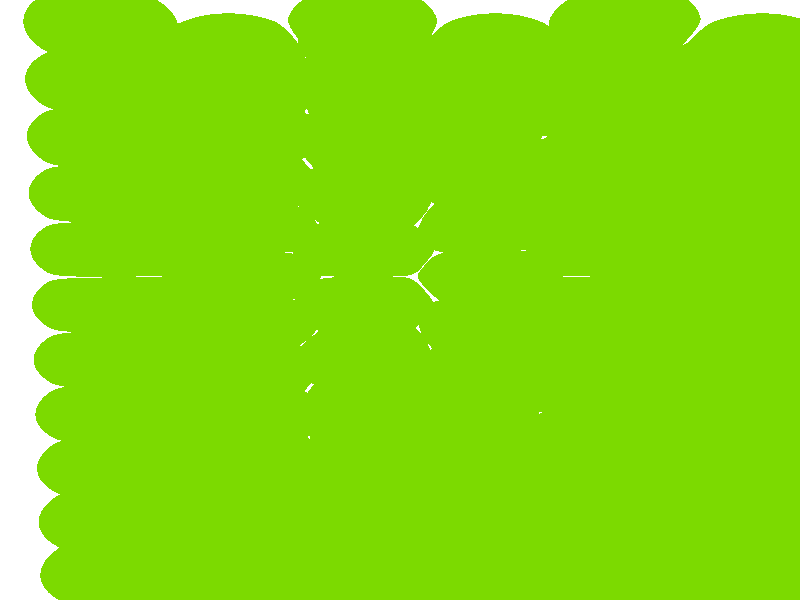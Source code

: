 // Persistence of Vision Ray Tracer Scene Description File
// File: SnailShell.pov

#version 3.6; // current version is 3.8

/* 
Information on Pov-Ray:
 
My personal introduction into Pov-Ray was the excellent book "3D-Welten, professionelle Animationen und fotorealistische Grafiken mit Raytracing" from 
Toni Lama by Carl Hanser Verlag München Wien, 2004. Apart of that I recommend the Pov-Ray-homepage (http://www.povray.org).

Further information on Pov-Ray can be found at https://sus.ziti.uni-heidelberg.de/Lehre/WS2021_Tools/POVRAY/POVRAY_PeterFischer.pdf,  
https://wiki.povray.org/content/Main_Page, https://de.wikibooks.org/wiki/Raytracing_mit_POV-Ray or, in german language, here: https://www.f-lohmueller.de/pov_tut/pov__ger.htm
*/ 
 
/*
---------------------------------------------------Modeling approach---------------------------------------------- 
To generate a more or less standard plant tissue, in a first step a relatively regular 3D-array of points is produced. In this example I am watching from the x-axis and I am creating three layers of 
points in x-direction, 7 layers in z-direction and 12 layers in y-direction. Distance of points is larger in z- (3.5) when compared to x- and y-direction (1.5). This means we will be dealing with somewhat 
elongated cells. A small amount of variance is added to the position. Unfortunately my approach only works with pretty small amounts of variance... Every second column of cells (in z-direction is shifted
by half of a cell diameter in y-direction.

As in the earlier examples, each position is filled by an individual blob, where spheres representing the surrounding cells are substracted from the central sphere. (Representing the pressure 
adjacent cells are exerting on each other.) The positions of these surrounding cells are found by searching the array containing the points created in the first step for points located in a certain distance 
to the central position. 
//-----------------------------------------------------------------------------------------------------------------
*/

//-----------------------------------Scene settings (Camera, light, background)-------------------------------------------------

global_settings {
    assumed_gamma 1.0
    max_trace_level 5
}

#declare Hauptkamerax = camera {
    location  <-20, 1, 0>
    look_at   <0, 0,  0>
    rotate <0, 0, 0>
}

camera {
    Hauptkamerax
}

// create a regular point light source
light_source {
    0*x                  // light's position (translated below)
    color rgb <1,1,1>    // light's color
    translate <-20, 40, 80>
}
light_source {
    0*x                  // light's position (translated below)
    color rgb <1,1,1>    // light's color
    translate <-30, 7, 0>
}
  
background { 
    color rgb <1, 1, 1> 
}
  
//--------------------------Objects---------------------------------------------


//Initiation of parameters

#declare zNumber =7;
#declare yNumber =12;
#declare xNumber =3;
#declare Number =  xNumber*yNumber*zNumber;
#declare Variance =0.0004;
#declare P0 = <-3.5, -9.7, -13.>; 
#declare chance1 = seed (13);
#declare chance2 = seed (15);
#declare chance3 = seed (23);
#declare Positions = array [Number];
#declare Counter = 0; 



//Definition of points  

#declare ticker3 = 0; 
#while ( ticker3 <yNumber)

    #declare ticker2 = 0; 
    #while ( ticker2 <zNumber)

        #declare ticker = 0; 
        #while ( ticker <xNumber)

            #declare var1 = rand(chance1);
            #declare var2 = rand(chance2);
            #declare var3 = rand(chance3);

            #declare xDistance = 1.5;
            #declare yDistance = 1.5;
            #declare zDistance = 3.5;

//if-Klausel for shifting every second column of cells (z-direction) for half a cell diameter in y-direction.

            #if (mod(ticker2, 2) >0) 

                #declare P1=<P0.x + (ticker) * xDistance + Variance * var1, P0.y + (ticker3) * yDistance + Variance * var2, P0.z + (ticker2) * zDistance + Variance*var3>;

            #else

                #declare P1=<P0.x + (ticker) * xDistance + Variance * var1, P0.y + (ticker3) * yDistance+ yDistance/2  + Variance * var2, P0.z + (ticker2) * zDistance + Variance*var3>;

            #end


            #declare Positions [Counter] = P1;
            #declare Counter = Counter + 1; 
 
        #declare ticker = ticker + 1; 
        #end

    #declare ticker2 = ticker2 + 1; 
    #end
 
#declare ticker3 = ticker3 + 1; 
#end
  
                                          //Now the structure is built according to the points defined above.

union {   //cells are put together into a union

    #declare ticker = 0; 
    #while ( ticker < Number)

        #declare P1 = Positions [ticker];//Der jeweilige Punkt
        #declare RadiusVal   = 1.5; // (0 < RadiusVal) outer sphere of influence on other components
        #declare StrengthVal = 1.0; // (+ or -) strength of component's radiating density

        #declare RadiusVal2   = 1.2; // (0 < RadiusVal) outer sphere of influence on other components
        #declare StrengthVal2 = -0.8; // (+ or -) strength of component's radiating density

        blob {
            threshold 0.3
            sphere { 
                <0, 0, 0>, RadiusVal, StrengthVal
                scale <1, 1, 2>
                translate < P1.x, P1.y, P1.z> 
            }
  
            #declare ticker2 = 0;                              //Here comes the loop searching the array for adjacent cells
            #while (ticker2 < Number) 
                                                   //Positions of these cells are caled P2
                #declare P2 = Positions [ticker2]; 
                #declare Distance = vlength (P2 - P1);

                #if (Distance > 0)                                 //This excludes the Position P1 itself
                    #if (Distance < 3.7)                               //And this excludes all Positions to far away from P1

                        sphere { 
                            <0, 0, 0>, RadiusVal2, StrengthVal2     //Sphere on these position are substracted from the central sphere
                            scale <1, 1, 2>
                            translate P2
                        } 

                    #else
                    #end
                #else
                #end

            #declare ticker2 = ticker2 + 1; 
            #end

            texture {
                pigment {
                    color rgb <0.2,0.7,0>     // solid color pigment
                }
                normal {
                    bumps 1        // any pattern optionally followed by an intensity value [0.5]
                    bump_size 0.5   // optional
                    scale 0.1       // any transformations
                }
                finish {
                    ambient 0.2         // ambient surface reflection color [0.1]
                    diffuse 0.6          // amount [0.6]
                    brilliance 1       // tightness of diffuse illumination [1.0]
                    specular 0.01       // amount [0.0]
                    roughness 0.9     // (~1.0..0.0005) (dull->highly polished) [0.05]
                } // finish


            }
        }

    #declare ticker = ticker + 1; 
    #end

}

